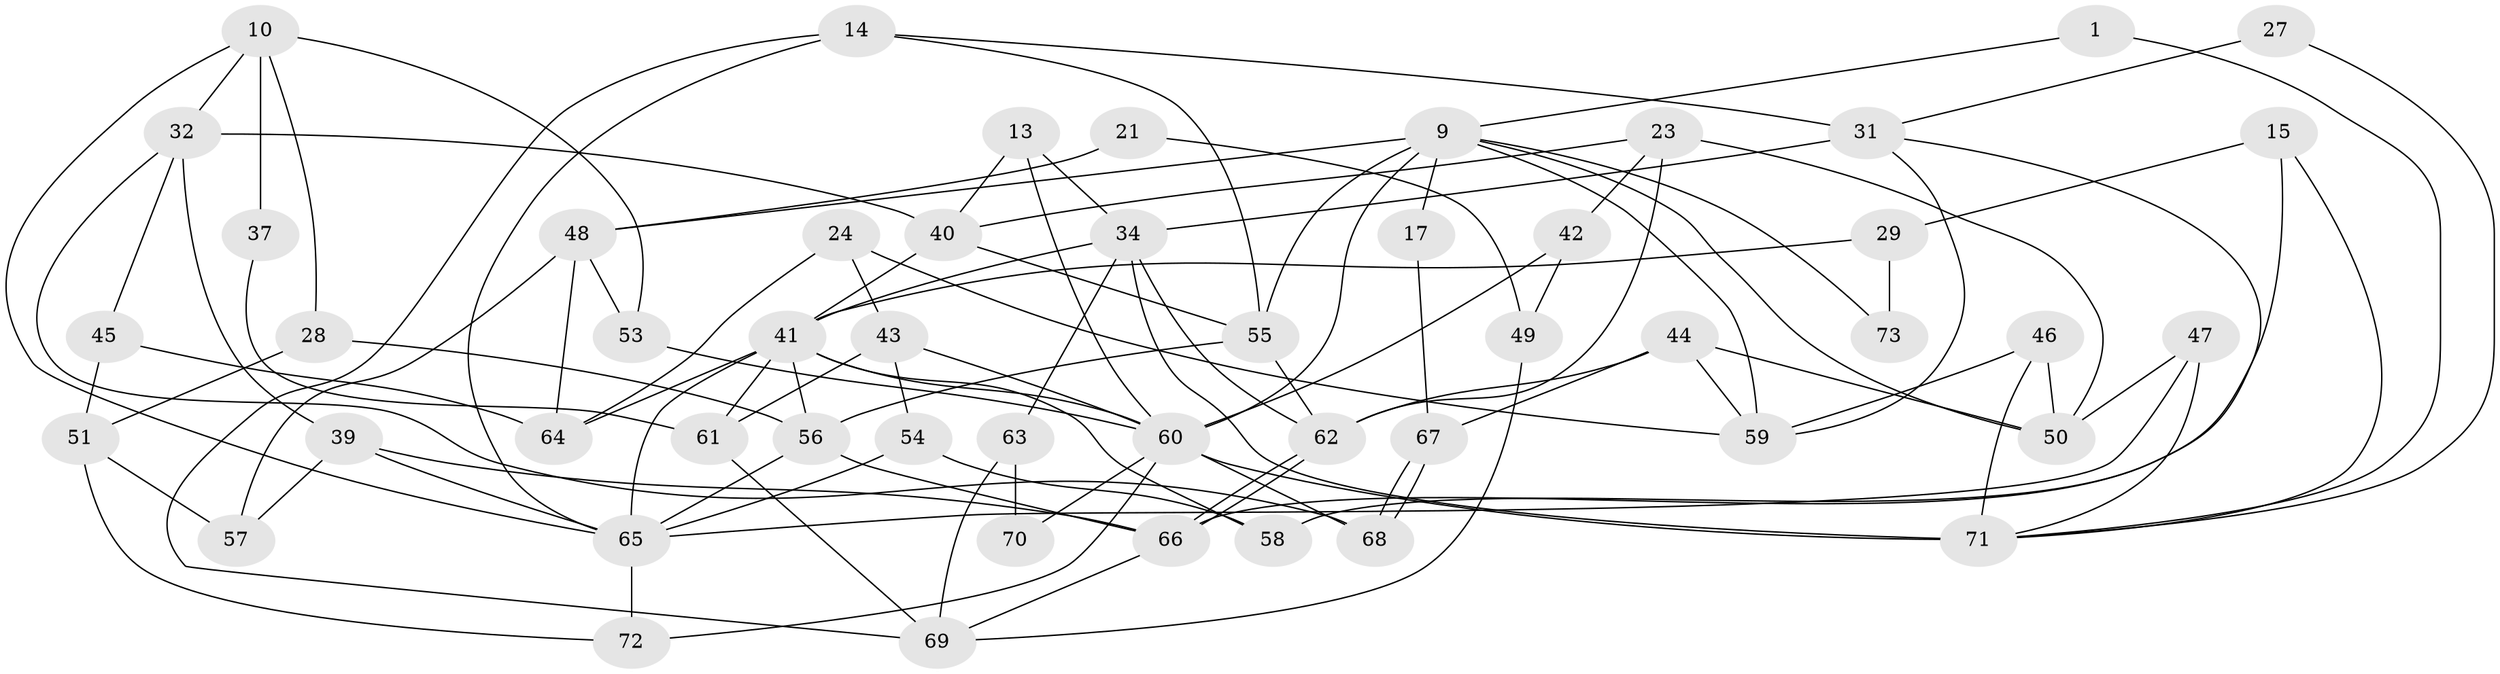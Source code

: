 // original degree distribution, {2: 0.1232876712328767, 4: 0.2876712328767123, 3: 0.273972602739726, 6: 0.0684931506849315, 5: 0.1917808219178082, 7: 0.0410958904109589, 9: 0.0136986301369863}
// Generated by graph-tools (version 1.1) at 2025/52/03/04/25 21:52:40]
// undirected, 51 vertices, 106 edges
graph export_dot {
graph [start="1"]
  node [color=gray90,style=filled];
  1;
  9 [super="+5"];
  10;
  13;
  14;
  15 [super="+8"];
  17;
  21;
  23;
  24;
  27;
  28;
  29;
  31 [super="+30"];
  32 [super="+3"];
  34 [super="+12+22"];
  37;
  39;
  40;
  41 [super="+36"];
  42;
  43;
  44;
  45;
  46 [super="+11"];
  47;
  48;
  49;
  50;
  51;
  53;
  54;
  55;
  56 [super="+33"];
  57;
  58;
  59;
  60 [super="+38+35"];
  61;
  62;
  63;
  64;
  65 [super="+19+20"];
  66 [super="+7"];
  67;
  68 [super="+52"];
  69;
  70 [super="+25"];
  71 [super="+2+6"];
  72;
  73;
  1 -- 71;
  1 -- 9;
  9 -- 59;
  9 -- 17;
  9 -- 48;
  9 -- 55;
  9 -- 73;
  9 -- 50;
  9 -- 60;
  10 -- 53;
  10 -- 65;
  10 -- 28;
  10 -- 32;
  10 -- 37;
  13 -- 40;
  13 -- 60;
  13 -- 34;
  14 -- 55;
  14 -- 69;
  14 -- 31;
  14 -- 65;
  15 -- 71;
  15 -- 66 [weight=2];
  15 -- 29;
  17 -- 67;
  21 -- 49;
  21 -- 48;
  23 -- 40;
  23 -- 62;
  23 -- 42;
  23 -- 50;
  24 -- 43;
  24 -- 64;
  24 -- 59;
  27 -- 71;
  27 -- 31;
  28 -- 51;
  28 -- 56;
  29 -- 73;
  29 -- 41;
  31 -- 59;
  31 -- 58;
  31 -- 34 [weight=2];
  32 -- 40;
  32 -- 45;
  32 -- 68;
  32 -- 39;
  34 -- 41;
  34 -- 71 [weight=2];
  34 -- 62;
  34 -- 63;
  37 -- 61;
  39 -- 66;
  39 -- 57;
  39 -- 65;
  40 -- 55;
  40 -- 41 [weight=2];
  41 -- 56 [weight=2];
  41 -- 58 [weight=2];
  41 -- 64;
  41 -- 61;
  41 -- 60 [weight=3];
  41 -- 65;
  42 -- 49;
  42 -- 60;
  43 -- 61;
  43 -- 54;
  43 -- 60;
  44 -- 50;
  44 -- 62;
  44 -- 59;
  44 -- 67;
  45 -- 64;
  45 -- 51;
  46 -- 59;
  46 -- 50;
  46 -- 71 [weight=2];
  47 -- 65;
  47 -- 50;
  47 -- 71;
  48 -- 57;
  48 -- 53;
  48 -- 64;
  49 -- 69;
  51 -- 72;
  51 -- 57;
  53 -- 60;
  54 -- 58;
  54 -- 65;
  55 -- 62;
  55 -- 56;
  56 -- 66;
  56 -- 65;
  60 -- 68 [weight=4];
  60 -- 70 [weight=2];
  60 -- 71 [weight=3];
  60 -- 72;
  61 -- 69;
  62 -- 66;
  62 -- 66;
  63 -- 69;
  63 -- 70 [weight=2];
  65 -- 72;
  66 -- 69;
  67 -- 68;
  67 -- 68;
}
